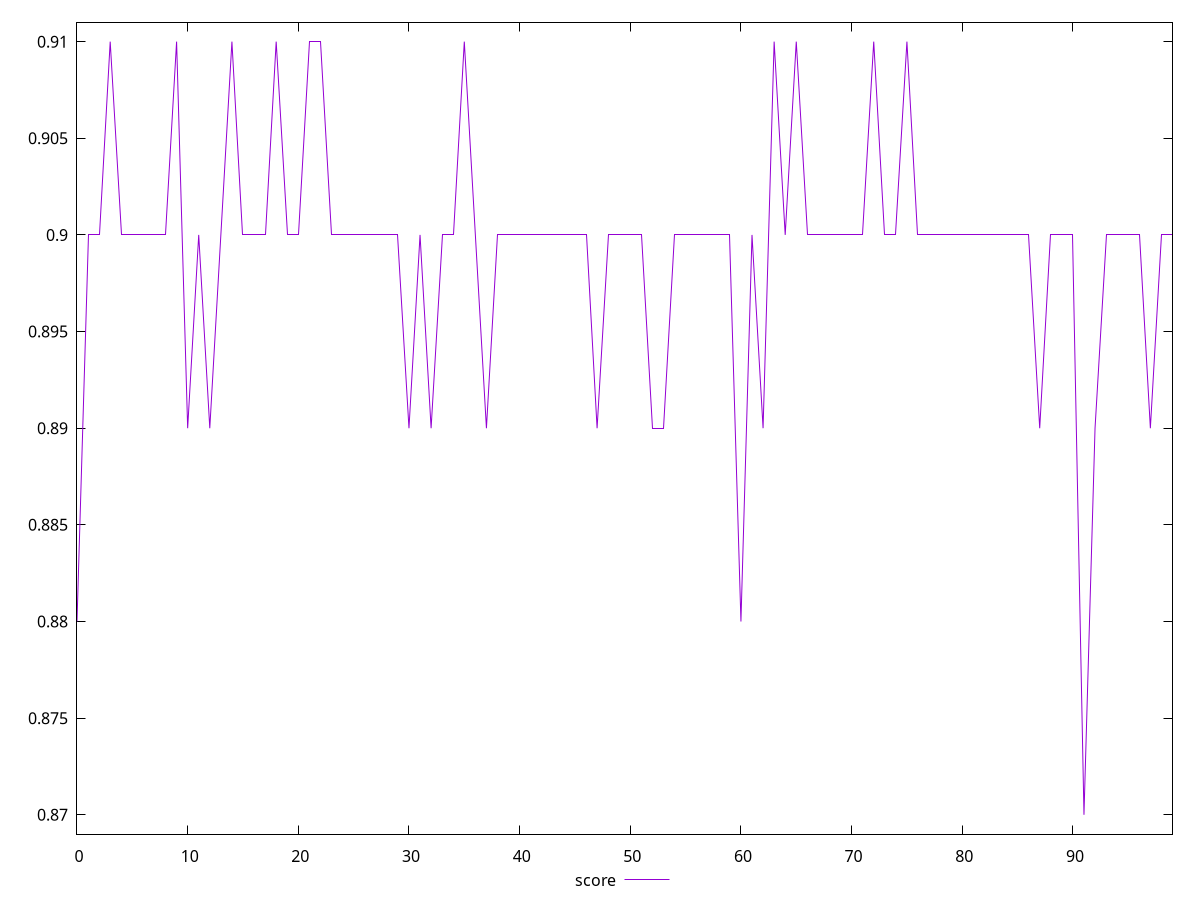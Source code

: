 reset

$score <<EOF
0 0.88
1 0.9
2 0.9
3 0.91
4 0.9
5 0.9
6 0.9
7 0.9
8 0.9
9 0.91
10 0.89
11 0.9
12 0.89
13 0.9
14 0.91
15 0.9
16 0.9
17 0.9
18 0.91
19 0.9
20 0.9
21 0.91
22 0.91
23 0.9
24 0.9
25 0.9
26 0.9
27 0.9
28 0.9
29 0.9
30 0.89
31 0.9
32 0.89
33 0.9
34 0.9
35 0.91
36 0.9
37 0.89
38 0.9
39 0.9
40 0.9
41 0.9
42 0.9
43 0.9
44 0.9
45 0.9
46 0.9
47 0.89
48 0.9
49 0.9
50 0.9
51 0.9
52 0.89
53 0.89
54 0.9
55 0.9
56 0.9
57 0.9
58 0.9
59 0.9
60 0.88
61 0.9
62 0.89
63 0.91
64 0.9
65 0.91
66 0.9
67 0.9
68 0.9
69 0.9
70 0.9
71 0.9
72 0.91
73 0.9
74 0.9
75 0.91
76 0.9
77 0.9
78 0.9
79 0.9
80 0.9
81 0.9
82 0.9
83 0.9
84 0.9
85 0.9
86 0.9
87 0.89
88 0.9
89 0.9
90 0.9
91 0.87
92 0.89
93 0.9
94 0.9
95 0.9
96 0.9
97 0.89
98 0.9
99 0.9
EOF

set key outside below
set xrange [0:99]
set yrange [0.869:0.911]
set trange [0.869:0.911]
set terminal svg size 640, 500 enhanced background rgb 'white'
set output "reports/report_00030_2021-02-24T20-42-31.540Z/mainthread-work-breakdown/samples/music/score/values.svg"

plot $score title "score" with line

reset

